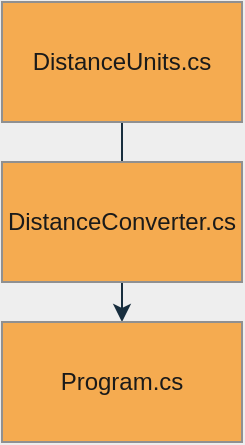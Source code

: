<mxfile version="16.5.3" type="device"><diagram id="0herM99fSCc00WYxoZxx" name="Page-1"><mxGraphModel dx="989" dy="576" grid="1" gridSize="10" guides="1" tooltips="1" connect="1" arrows="1" fold="1" page="1" pageScale="1" pageWidth="800" pageHeight="1060" background="#EEEEEE" math="0" shadow="0"><root><mxCell id="0"/><mxCell id="1" parent="0"/><mxCell id="sk2oRjT20uvKXQi61V0k-27" value="" style="edgeStyle=orthogonalEdgeStyle;curved=0;rounded=1;sketch=0;orthogonalLoop=1;jettySize=auto;html=1;fontColor=#1A1A1A;strokeColor=#182E3E;labelBackgroundColor=#EEEEEE;" edge="1" parent="1" source="sk2oRjT20uvKXQi61V0k-24" target="sk2oRjT20uvKXQi61V0k-26"><mxGeometry relative="1" as="geometry"/></mxCell><mxCell id="sk2oRjT20uvKXQi61V0k-24" value="DistanceUnits.cs" style="rounded=0;whiteSpace=wrap;html=1;sketch=0;fontColor=#1A1A1A;strokeColor=#909090;fillColor=#F5AB50;" vertex="1" parent="1"><mxGeometry x="320" y="130" width="120" height="60" as="geometry"/></mxCell><UserObject label="DistanceConverter.cs" link="DistanceConverter.cs" id="sk2oRjT20uvKXQi61V0k-25"><mxCell style="rounded=0;whiteSpace=wrap;html=1;sketch=0;fontColor=#1A1A1A;strokeColor=#909090;fillColor=#F5AB50;" vertex="1" parent="1"><mxGeometry x="320" y="210" width="120" height="60" as="geometry"/></mxCell></UserObject><mxCell id="sk2oRjT20uvKXQi61V0k-26" value="Program.cs" style="rounded=0;whiteSpace=wrap;html=1;sketch=0;fontColor=#1A1A1A;strokeColor=#909090;fillColor=#F5AB50;" vertex="1" parent="1"><mxGeometry x="320" y="290" width="120" height="60" as="geometry"/></mxCell></root></mxGraphModel></diagram></mxfile>